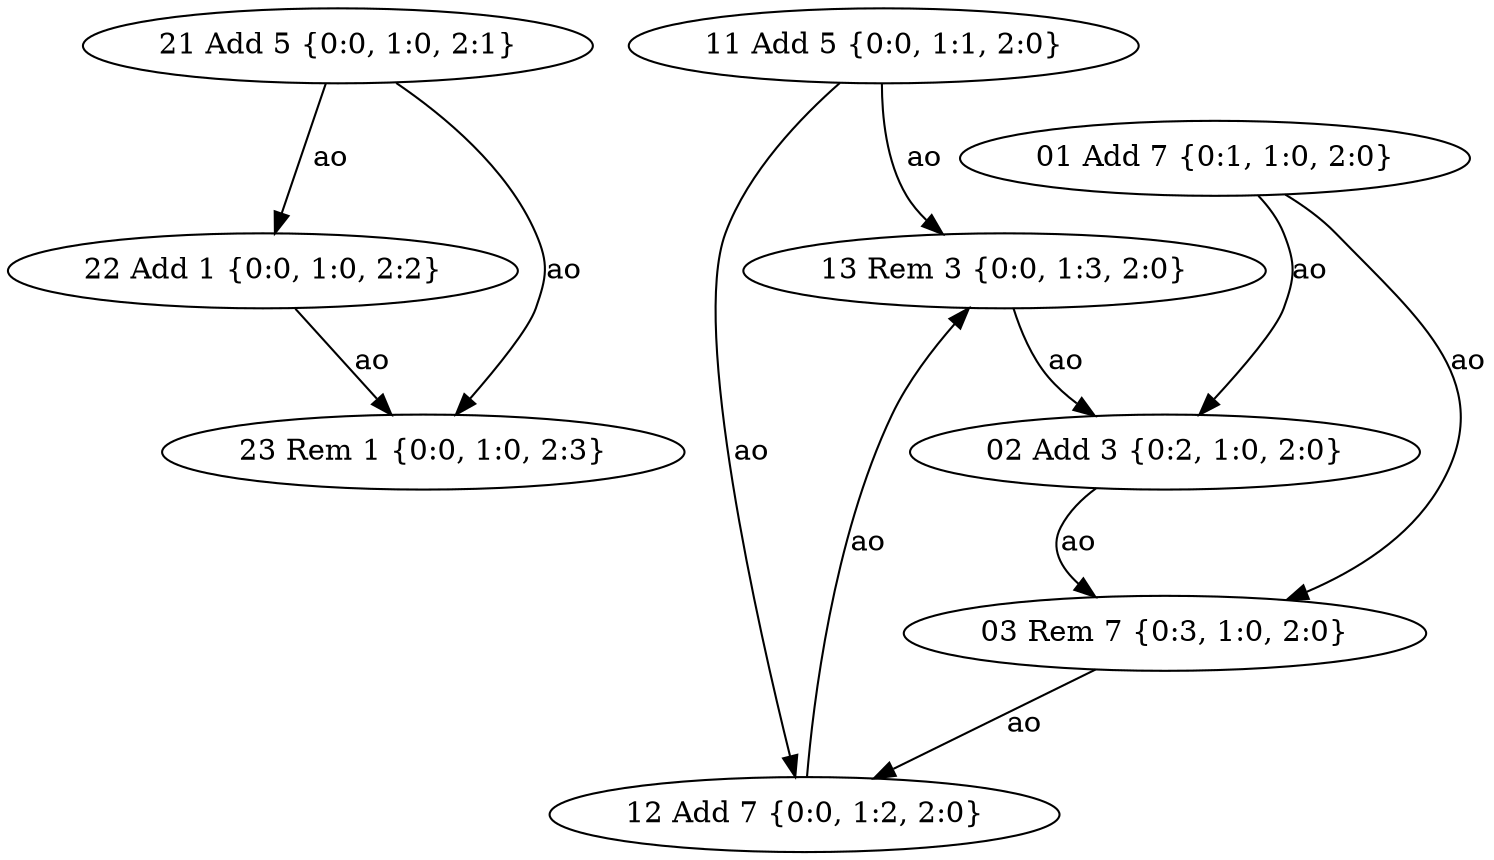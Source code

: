 strict digraph {


	"21" [ label="21 Add 5 {0:0, 1:0, 2:1}",  weight=0 ];

	"21" -> "22" [ id="2122", label="ao",  weight=0 ];

	"21" -> "23" [ id="2123", label="ao",  weight=0 ];

	"23" [ label="23 Rem 1 {0:0, 1:0, 2:3}",  weight=0 ];

	"22" [ label="22 Add 1 {0:0, 1:0, 2:2}",  weight=0 ];

	"22" -> "23" [ id="2223", label="ao",  weight=0 ];

	"11" [ label="11 Add 5 {0:0, 1:1, 2:0}",  weight=0 ];

	"11" -> "13" [ id="1113", label="ao",  weight=0 ];

	"11" -> "12" [ id="1112", label="ao",  weight=0 ];

	"13" [ label="13 Rem 3 {0:0, 1:3, 2:0}",  weight=0 ];

	"13" -> "02" [ id="1302", label="ao",  weight=0 ];

	"01" [ label="01 Add 7 {0:1, 1:0, 2:0}",  weight=0 ];

	"01" -> "02" [ id="0102", label="ao",  weight=0 ];

	"01" -> "03" [ id="0103", label="ao",  weight=0 ];

	"12" [ label="12 Add 7 {0:0, 1:2, 2:0}",  weight=0 ];

	"12" -> "13" [ id="1213", label="ao",  weight=0 ];

	"02" [ label="02 Add 3 {0:2, 1:0, 2:0}",  weight=0 ];

	"02" -> "03" [ id="0203", label="ao",  weight=0 ];

	"03" [ label="03 Rem 7 {0:3, 1:0, 2:0}",  weight=0 ];

	"03" -> "12" [ id="0312", label="ao",  weight=0 ];

}
